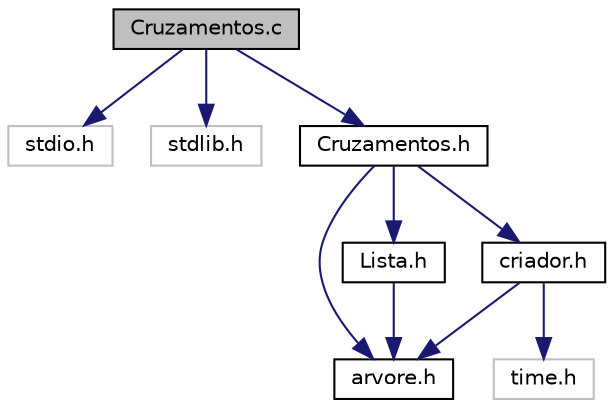 digraph "Cruzamentos.c"
{
  edge [fontname="Helvetica",fontsize="10",labelfontname="Helvetica",labelfontsize="10"];
  node [fontname="Helvetica",fontsize="10",shape=record];
  Node1 [label="Cruzamentos.c",height=0.2,width=0.4,color="black", fillcolor="grey75", style="filled", fontcolor="black"];
  Node1 -> Node2 [color="midnightblue",fontsize="10",style="solid",fontname="Helvetica"];
  Node2 [label="stdio.h",height=0.2,width=0.4,color="grey75", fillcolor="white", style="filled"];
  Node1 -> Node3 [color="midnightblue",fontsize="10",style="solid",fontname="Helvetica"];
  Node3 [label="stdlib.h",height=0.2,width=0.4,color="grey75", fillcolor="white", style="filled"];
  Node1 -> Node4 [color="midnightblue",fontsize="10",style="solid",fontname="Helvetica"];
  Node4 [label="Cruzamentos.h",height=0.2,width=0.4,color="black", fillcolor="white", style="filled",URL="$_cruzamentos_8h.html"];
  Node4 -> Node5 [color="midnightblue",fontsize="10",style="solid",fontname="Helvetica"];
  Node5 [label="arvore.h",height=0.2,width=0.4,color="black", fillcolor="white", style="filled",URL="$arvore_8h_source.html"];
  Node4 -> Node6 [color="midnightblue",fontsize="10",style="solid",fontname="Helvetica"];
  Node6 [label="criador.h",height=0.2,width=0.4,color="black", fillcolor="white", style="filled",URL="$criador_8h_source.html"];
  Node6 -> Node7 [color="midnightblue",fontsize="10",style="solid",fontname="Helvetica"];
  Node7 [label="time.h",height=0.2,width=0.4,color="grey75", fillcolor="white", style="filled"];
  Node6 -> Node5 [color="midnightblue",fontsize="10",style="solid",fontname="Helvetica"];
  Node4 -> Node8 [color="midnightblue",fontsize="10",style="solid",fontname="Helvetica"];
  Node8 [label="Lista.h",height=0.2,width=0.4,color="black", fillcolor="white", style="filled",URL="$_lista_8h.html"];
  Node8 -> Node5 [color="midnightblue",fontsize="10",style="solid",fontname="Helvetica"];
}
